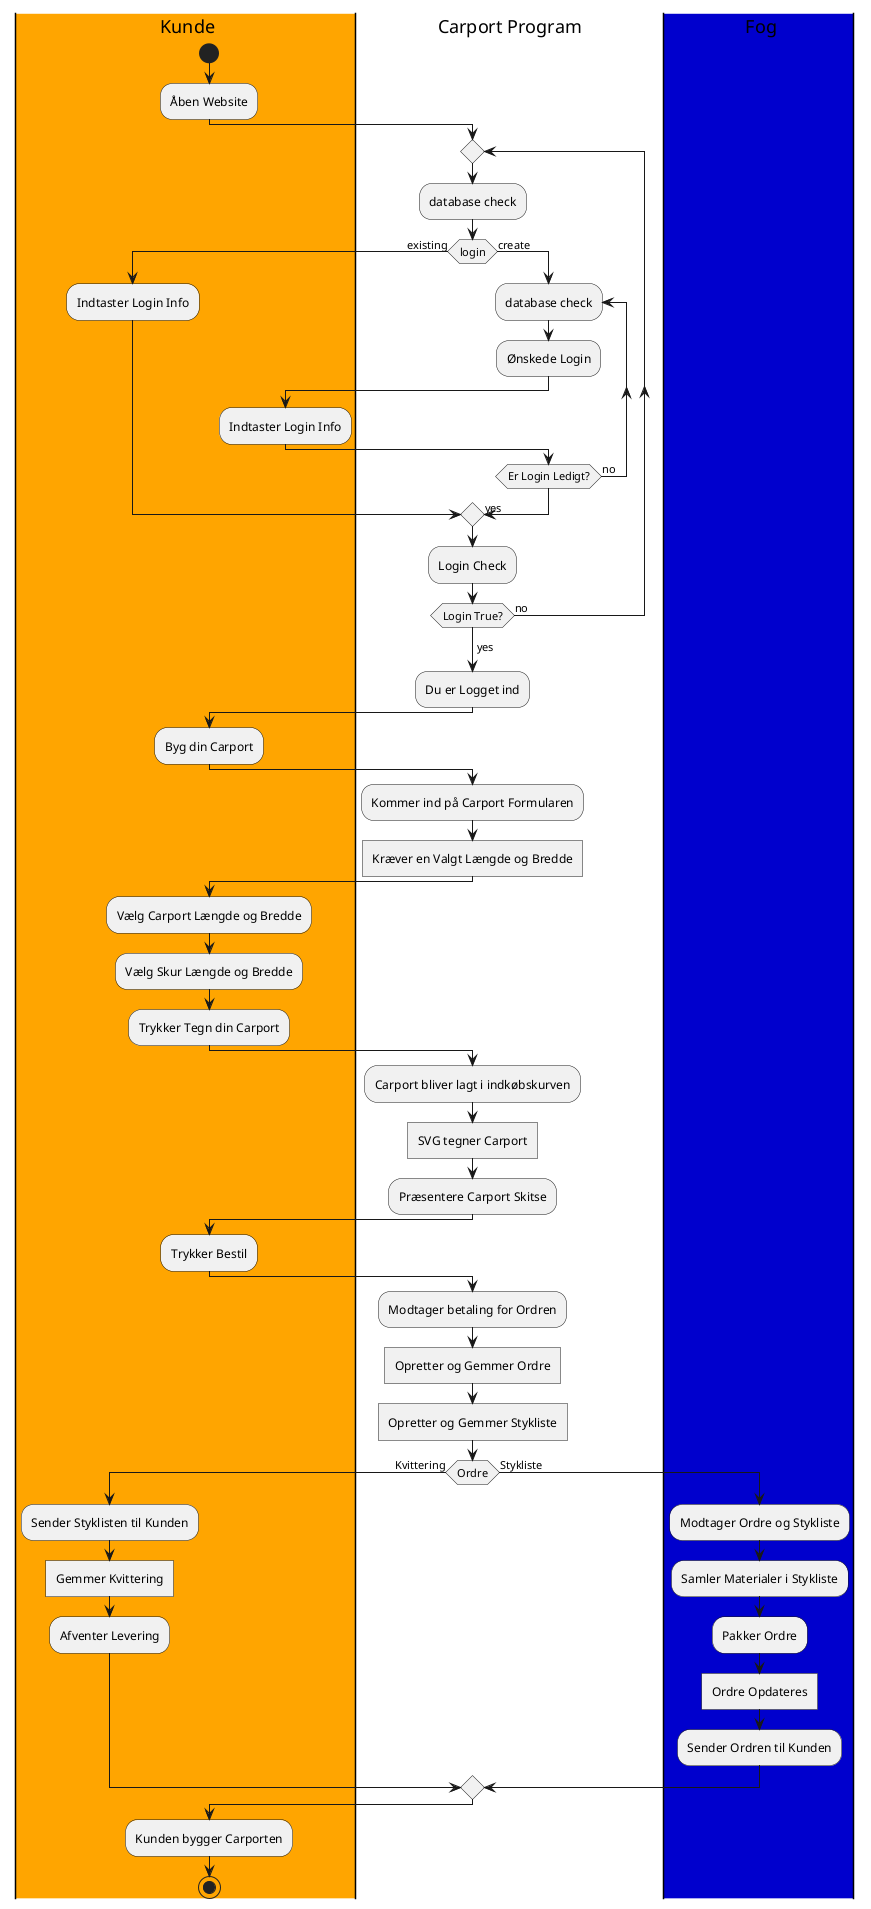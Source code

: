 @startuml
|#Orange|k| Kunde
|c|Carport Program
|#MediumBlue|f| Fog

|k|
start
:Åben Website;
|c|
repeat
    :database check;
        if (login) is (existing) then
            |k|
            :Indtaster Login Info;
            |c|
        else (create)
            repeat:database check;
            :Ønskede Login;
            |k|
            :Indtaster Login Info;
            |c|
            repeat while (Er Login Ledigt?) is (no)
        ->yes;
        endif
        :Login Check;
    repeat while (Login True?) is (no)
    ->yes;
    :Du er Logget ind;
|k|
:Byg din Carport;
|c|
:Kommer ind på Carport Formularen;
:Kræver en Valgt Længde og Bredde]
|k|
:Vælg Carport Længde og Bredde;
:Vælg Skur Længde og Bredde;
:Trykker Tegn din Carport;
|c|
:Carport bliver lagt i indkøbskurven;
:SVG tegner Carport]
:Præsentere Carport Skitse;
|k|
:Trykker Bestil;
|c|
:Modtager betaling for Ordren;
:Opretter og Gemmer Ordre]
:Opretter og Gemmer Stykliste]


 if (Ordre) is (Kvittering) then
        |k|
        :Sender Styklisten til Kunden;
        :Gemmer Kvittering]
        :Afventer Levering;
 else (Stykliste)
        |f|
        :Modtager Ordre og Stykliste;
        :Samler Materialer i Stykliste;
        :Pakker Ordre;
        :Ordre Opdateres]
        :Sender Ordren til Kunden;
        |k|
 endif
         :Kunden bygger Carporten;
 stop
@enduml